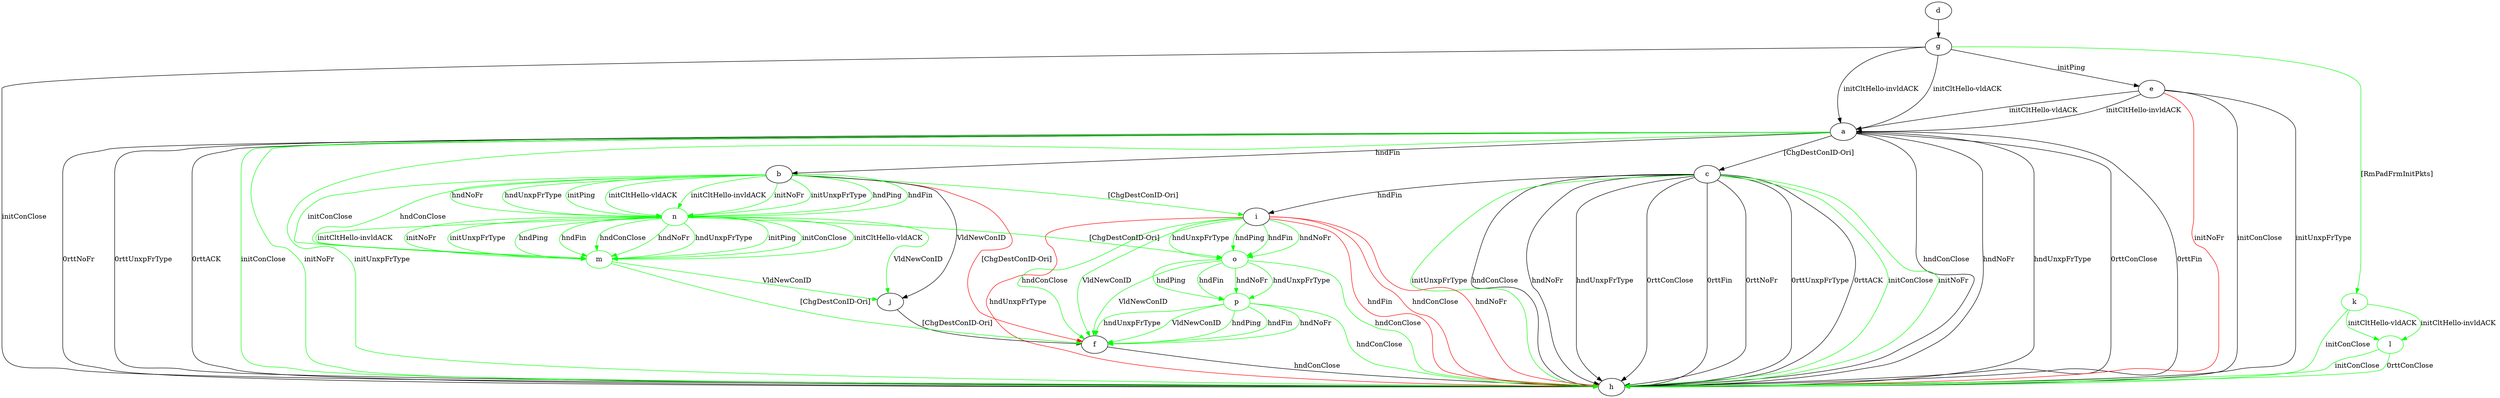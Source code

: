 digraph "" {
	a -> b	[key=0,
		label="hndFin "];
	a -> c	[key=0,
		label="[ChgDestConID-Ori] "];
	a -> h	[key=0,
		label="hndConClose "];
	a -> h	[key=1,
		label="hndNoFr "];
	a -> h	[key=2,
		label="hndUnxpFrType "];
	a -> h	[key=3,
		label="0rttConClose "];
	a -> h	[key=4,
		label="0rttFin "];
	a -> h	[key=5,
		label="0rttNoFr "];
	a -> h	[key=6,
		label="0rttUnxpFrType "];
	a -> h	[key=7,
		label="0rttACK "];
	a -> h	[key=8,
		color=green,
		label="initConClose "];
	a -> h	[key=9,
		color=green,
		label="initNoFr "];
	a -> h	[key=10,
		color=green,
		label="initUnxpFrType "];
	b -> f	[key=0,
		color=red,
		label="[ChgDestConID-Ori] "];
	b -> i	[key=0,
		color=green,
		label="[ChgDestConID-Ori] "];
	b -> j	[key=0,
		label="VldNewConID "];
	m	[color=green];
	b -> m	[key=0,
		color=green,
		label="initConClose "];
	b -> m	[key=1,
		color=green,
		label="hndConClose "];
	n	[color=green];
	b -> n	[key=0,
		color=green,
		label="initPing "];
	b -> n	[key=1,
		color=green,
		label="initCltHello-vldACK "];
	b -> n	[key=2,
		color=green,
		label="initCltHello-invldACK "];
	b -> n	[key=3,
		color=green,
		label="initNoFr "];
	b -> n	[key=4,
		color=green,
		label="initUnxpFrType "];
	b -> n	[key=5,
		color=green,
		label="hndPing "];
	b -> n	[key=6,
		color=green,
		label="hndFin "];
	b -> n	[key=7,
		color=green,
		label="hndNoFr "];
	b -> n	[key=8,
		color=green,
		label="hndUnxpFrType "];
	c -> h	[key=0,
		label="hndConClose "];
	c -> h	[key=1,
		label="hndNoFr "];
	c -> h	[key=2,
		label="hndUnxpFrType "];
	c -> h	[key=3,
		label="0rttConClose "];
	c -> h	[key=4,
		label="0rttFin "];
	c -> h	[key=5,
		label="0rttNoFr "];
	c -> h	[key=6,
		label="0rttUnxpFrType "];
	c -> h	[key=7,
		label="0rttACK "];
	c -> h	[key=8,
		color=green,
		label="initConClose "];
	c -> h	[key=9,
		color=green,
		label="initNoFr "];
	c -> h	[key=10,
		color=green,
		label="initUnxpFrType "];
	c -> i	[key=0,
		label="hndFin "];
	d -> g	[key=0];
	e -> a	[key=0,
		label="initCltHello-vldACK "];
	e -> a	[key=1,
		label="initCltHello-invldACK "];
	e -> h	[key=0,
		label="initConClose "];
	e -> h	[key=1,
		label="initUnxpFrType "];
	e -> h	[key=2,
		color=red,
		label="initNoFr "];
	f -> h	[key=0,
		label="hndConClose "];
	g -> a	[key=0,
		label="initCltHello-vldACK "];
	g -> a	[key=1,
		label="initCltHello-invldACK "];
	g -> e	[key=0,
		label="initPing "];
	g -> h	[key=0,
		label="initConClose "];
	k	[color=green];
	g -> k	[key=0,
		color=green,
		label="[RmPadFrmInitPkts] "];
	i -> f	[key=0,
		color=green,
		label="hndConClose "];
	i -> f	[key=1,
		color=green,
		label="VldNewConID "];
	i -> h	[key=0,
		color=red,
		label="hndFin "];
	i -> h	[key=1,
		color=red,
		label="hndConClose "];
	i -> h	[key=2,
		color=red,
		label="hndNoFr "];
	i -> h	[key=3,
		color=red,
		label="hndUnxpFrType "];
	o	[color=green];
	i -> o	[key=0,
		color=green,
		label="hndPing "];
	i -> o	[key=1,
		color=green,
		label="hndFin "];
	i -> o	[key=2,
		color=green,
		label="hndNoFr "];
	i -> o	[key=3,
		color=green,
		label="hndUnxpFrType "];
	j -> f	[key=0,
		label="[ChgDestConID-Ori] "];
	k -> h	[key=0,
		color=green,
		label="initConClose "];
	l	[color=green];
	k -> l	[key=0,
		color=green,
		label="initCltHello-vldACK "];
	k -> l	[key=1,
		color=green,
		label="initCltHello-invldACK "];
	l -> h	[key=0,
		color=green,
		label="initConClose "];
	l -> h	[key=1,
		color=green,
		label="0rttConClose "];
	m -> f	[key=0,
		color=green,
		label="[ChgDestConID-Ori] "];
	m -> j	[key=0,
		color=green,
		label="VldNewConID "];
	n -> j	[key=0,
		color=green,
		label="VldNewConID "];
	n -> m	[key=0,
		color=green,
		label="initPing "];
	n -> m	[key=1,
		color=green,
		label="initConClose "];
	n -> m	[key=2,
		color=green,
		label="initCltHello-vldACK "];
	n -> m	[key=3,
		color=green,
		label="initCltHello-invldACK "];
	n -> m	[key=4,
		color=green,
		label="initNoFr "];
	n -> m	[key=5,
		color=green,
		label="initUnxpFrType "];
	n -> m	[key=6,
		color=green,
		label="hndPing "];
	n -> m	[key=7,
		color=green,
		label="hndFin "];
	n -> m	[key=8,
		color=green,
		label="hndConClose "];
	n -> m	[key=9,
		color=green,
		label="hndNoFr "];
	n -> m	[key=10,
		color=green,
		label="hndUnxpFrType "];
	n -> o	[key=0,
		color=green,
		label="[ChgDestConID-Ori] "];
	o -> f	[key=0,
		color=green,
		label="VldNewConID "];
	o -> h	[key=0,
		color=green,
		label="hndConClose "];
	p	[color=green];
	o -> p	[key=0,
		color=green,
		label="hndPing "];
	o -> p	[key=1,
		color=green,
		label="hndFin "];
	o -> p	[key=2,
		color=green,
		label="hndNoFr "];
	o -> p	[key=3,
		color=green,
		label="hndUnxpFrType "];
	p -> f	[key=0,
		color=green,
		label="hndPing "];
	p -> f	[key=1,
		color=green,
		label="hndFin "];
	p -> f	[key=2,
		color=green,
		label="hndNoFr "];
	p -> f	[key=3,
		color=green,
		label="hndUnxpFrType "];
	p -> f	[key=4,
		color=green,
		label="VldNewConID "];
	p -> h	[key=0,
		color=green,
		label="hndConClose "];
}
